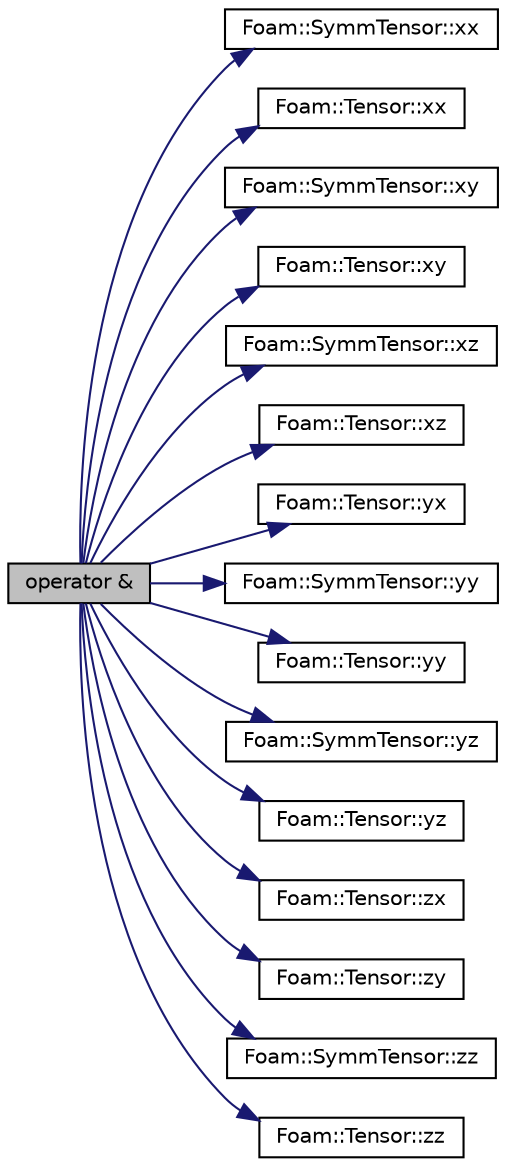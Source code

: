 digraph "operator &amp;"
{
  bgcolor="transparent";
  edge [fontname="Helvetica",fontsize="10",labelfontname="Helvetica",labelfontsize="10"];
  node [fontname="Helvetica",fontsize="10",shape=record];
  rankdir="LR";
  Node141681 [label="operator &",height=0.2,width=0.4,color="black", fillcolor="grey75", style="filled", fontcolor="black"];
  Node141681 -> Node141682 [color="midnightblue",fontsize="10",style="solid",fontname="Helvetica"];
  Node141682 [label="Foam::SymmTensor::xx",height=0.2,width=0.4,color="black",URL="$a29577.html#a1b97c7c1ed81b4fb23da8dcb71a8cd2a"];
  Node141681 -> Node141683 [color="midnightblue",fontsize="10",style="solid",fontname="Helvetica"];
  Node141683 [label="Foam::Tensor::xx",height=0.2,width=0.4,color="black",URL="$a28789.html#a1b97c7c1ed81b4fb23da8dcb71a8cd2a"];
  Node141681 -> Node141684 [color="midnightblue",fontsize="10",style="solid",fontname="Helvetica"];
  Node141684 [label="Foam::SymmTensor::xy",height=0.2,width=0.4,color="black",URL="$a29577.html#aab470ae2a5eeac8c33a7b6abac6b39b3"];
  Node141681 -> Node141685 [color="midnightblue",fontsize="10",style="solid",fontname="Helvetica"];
  Node141685 [label="Foam::Tensor::xy",height=0.2,width=0.4,color="black",URL="$a28789.html#aab470ae2a5eeac8c33a7b6abac6b39b3"];
  Node141681 -> Node141686 [color="midnightblue",fontsize="10",style="solid",fontname="Helvetica"];
  Node141686 [label="Foam::SymmTensor::xz",height=0.2,width=0.4,color="black",URL="$a29577.html#a6c0a9bc605f3cfdfb3307b3dcf136f60"];
  Node141681 -> Node141687 [color="midnightblue",fontsize="10",style="solid",fontname="Helvetica"];
  Node141687 [label="Foam::Tensor::xz",height=0.2,width=0.4,color="black",URL="$a28789.html#a6c0a9bc605f3cfdfb3307b3dcf136f60"];
  Node141681 -> Node141688 [color="midnightblue",fontsize="10",style="solid",fontname="Helvetica"];
  Node141688 [label="Foam::Tensor::yx",height=0.2,width=0.4,color="black",URL="$a28789.html#a217bb42e2157c7914d7ebb0ffb730b7d"];
  Node141681 -> Node141689 [color="midnightblue",fontsize="10",style="solid",fontname="Helvetica"];
  Node141689 [label="Foam::SymmTensor::yy",height=0.2,width=0.4,color="black",URL="$a29577.html#aba9d77023a5662b9c2d3639d5de555a0"];
  Node141681 -> Node141690 [color="midnightblue",fontsize="10",style="solid",fontname="Helvetica"];
  Node141690 [label="Foam::Tensor::yy",height=0.2,width=0.4,color="black",URL="$a28789.html#aba9d77023a5662b9c2d3639d5de555a0"];
  Node141681 -> Node141691 [color="midnightblue",fontsize="10",style="solid",fontname="Helvetica"];
  Node141691 [label="Foam::SymmTensor::yz",height=0.2,width=0.4,color="black",URL="$a29577.html#a4a98b51ba7019e1cfffae8d321a823df"];
  Node141681 -> Node141692 [color="midnightblue",fontsize="10",style="solid",fontname="Helvetica"];
  Node141692 [label="Foam::Tensor::yz",height=0.2,width=0.4,color="black",URL="$a28789.html#a4a98b51ba7019e1cfffae8d321a823df"];
  Node141681 -> Node141693 [color="midnightblue",fontsize="10",style="solid",fontname="Helvetica"];
  Node141693 [label="Foam::Tensor::zx",height=0.2,width=0.4,color="black",URL="$a28789.html#ab7a45ba3b507f0b3f9d5c0bde184b151"];
  Node141681 -> Node141694 [color="midnightblue",fontsize="10",style="solid",fontname="Helvetica"];
  Node141694 [label="Foam::Tensor::zy",height=0.2,width=0.4,color="black",URL="$a28789.html#ab7ecfba4f263d0455d4ea82f590a2612"];
  Node141681 -> Node141695 [color="midnightblue",fontsize="10",style="solid",fontname="Helvetica"];
  Node141695 [label="Foam::SymmTensor::zz",height=0.2,width=0.4,color="black",URL="$a29577.html#a831c4848d01bfcc8d717b7ef92f2cd4b"];
  Node141681 -> Node141696 [color="midnightblue",fontsize="10",style="solid",fontname="Helvetica"];
  Node141696 [label="Foam::Tensor::zz",height=0.2,width=0.4,color="black",URL="$a28789.html#a831c4848d01bfcc8d717b7ef92f2cd4b"];
}
